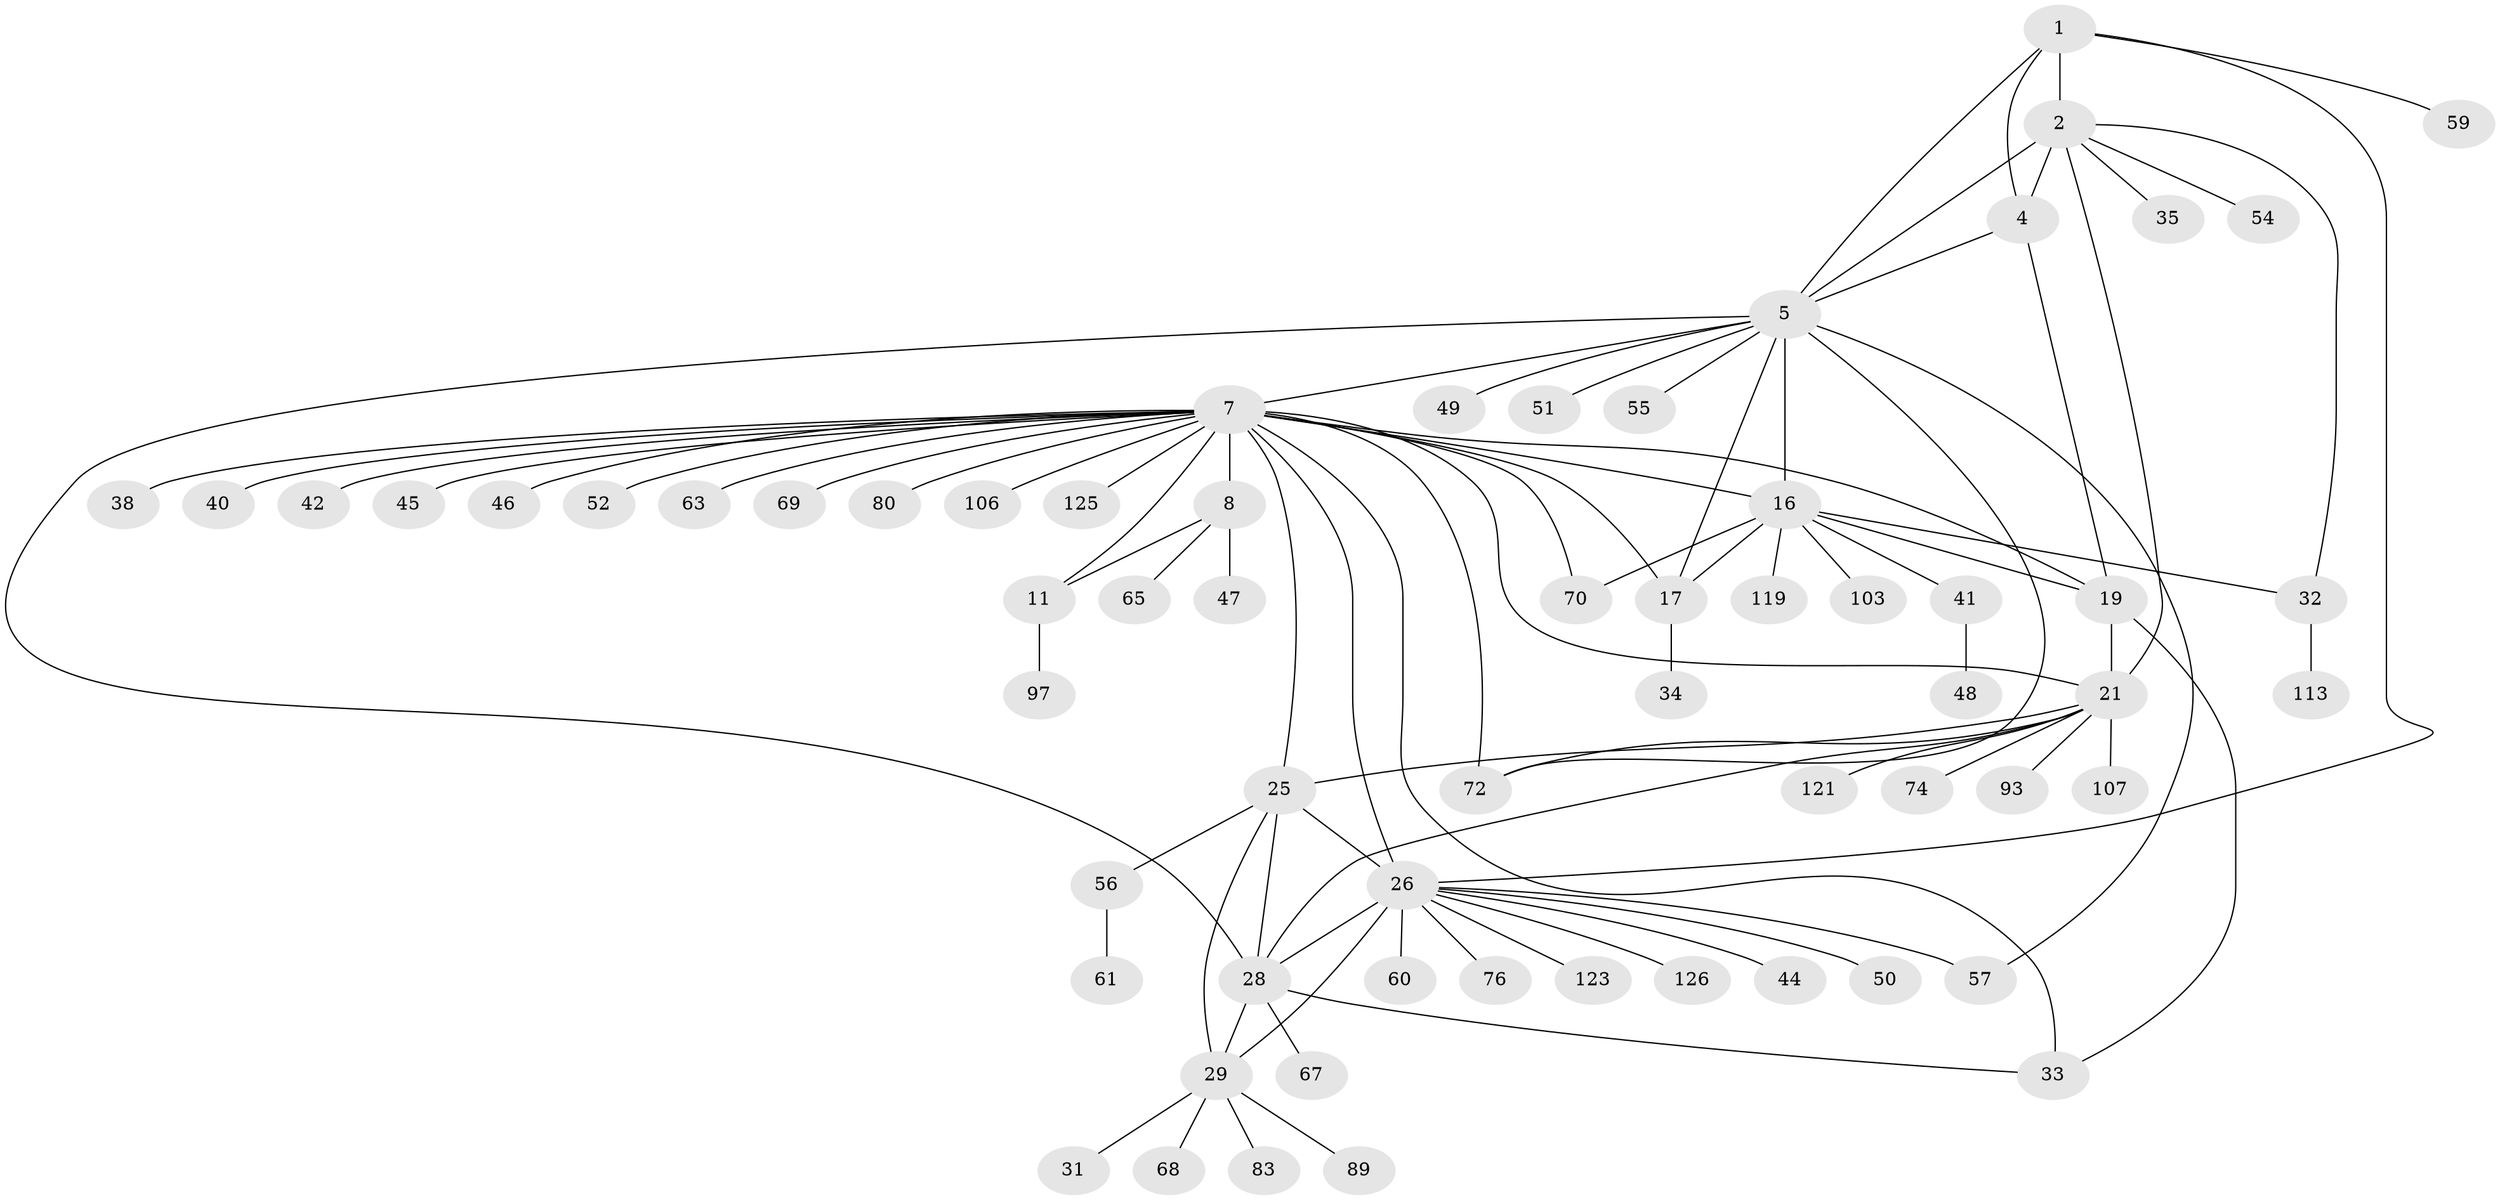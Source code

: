 // original degree distribution, {7: 0.031746031746031744, 8: 0.047619047619047616, 6: 0.031746031746031744, 13: 0.007936507936507936, 5: 0.03968253968253968, 9: 0.015873015873015872, 12: 0.023809523809523808, 10: 0.03968253968253968, 11: 0.015873015873015872, 1: 0.5317460317460317, 3: 0.023809523809523808, 2: 0.19047619047619047}
// Generated by graph-tools (version 1.1) at 2025/16/03/09/25 04:16:00]
// undirected, 63 vertices, 88 edges
graph export_dot {
graph [start="1"]
  node [color=gray90,style=filled];
  1;
  2 [super="+108+6+3"];
  4;
  5 [super="+13"];
  7 [super="+10+53"];
  8 [super="+9"];
  11;
  16 [super="+18"];
  17 [super="+78"];
  19 [super="+71+20+122+85+120+112"];
  21 [super="+22+98+109+114+23"];
  25 [super="+30"];
  26 [super="+27"];
  28 [super="+77+73"];
  29;
  31;
  32;
  33 [super="+66"];
  34;
  35;
  38;
  40;
  41;
  42;
  44;
  45;
  46;
  47;
  48;
  49;
  50;
  51;
  52 [super="+64"];
  54;
  55;
  56;
  57;
  59 [super="+104"];
  60;
  61 [super="+62"];
  63;
  65;
  67;
  68;
  69;
  70;
  72 [super="+86"];
  74 [super="+92"];
  76;
  80;
  83 [super="+116"];
  89 [super="+118"];
  93;
  97;
  103;
  106;
  107;
  113;
  119;
  121;
  123;
  125;
  126;
  1 -- 2 [weight=3];
  1 -- 4;
  1 -- 5;
  1 -- 59;
  1 -- 26;
  2 -- 4 [weight=3];
  2 -- 5 [weight=3];
  2 -- 32;
  2 -- 21;
  2 -- 35;
  2 -- 54;
  4 -- 5;
  4 -- 19;
  5 -- 7 [weight=3];
  5 -- 72;
  5 -- 16 [weight=4];
  5 -- 17 [weight=2];
  5 -- 49;
  5 -- 51;
  5 -- 55;
  5 -- 57;
  5 -- 28;
  7 -- 8 [weight=6];
  7 -- 11 [weight=3];
  7 -- 42;
  7 -- 72;
  7 -- 80;
  7 -- 106;
  7 -- 125;
  7 -- 69;
  7 -- 70;
  7 -- 16 [weight=2];
  7 -- 17;
  7 -- 19;
  7 -- 26 [weight=2];
  7 -- 33;
  7 -- 38;
  7 -- 40;
  7 -- 45;
  7 -- 46;
  7 -- 52;
  7 -- 63;
  7 -- 21;
  7 -- 25;
  8 -- 11 [weight=2];
  8 -- 65;
  8 -- 47;
  11 -- 97;
  16 -- 17 [weight=2];
  16 -- 32;
  16 -- 70;
  16 -- 103;
  16 -- 41;
  16 -- 19 [weight=2];
  16 -- 119;
  17 -- 34;
  19 -- 21 [weight=8];
  19 -- 33;
  21 -- 28;
  21 -- 72;
  21 -- 121;
  21 -- 74;
  21 -- 107;
  21 -- 93;
  21 -- 25;
  25 -- 26 [weight=4];
  25 -- 28 [weight=2];
  25 -- 29 [weight=2];
  25 -- 56;
  26 -- 28 [weight=2];
  26 -- 29 [weight=2];
  26 -- 57;
  26 -- 76;
  26 -- 44;
  26 -- 50;
  26 -- 123;
  26 -- 60;
  26 -- 126;
  28 -- 29;
  28 -- 67;
  28 -- 33;
  29 -- 31;
  29 -- 68;
  29 -- 83;
  29 -- 89;
  32 -- 113;
  41 -- 48;
  56 -- 61;
}
